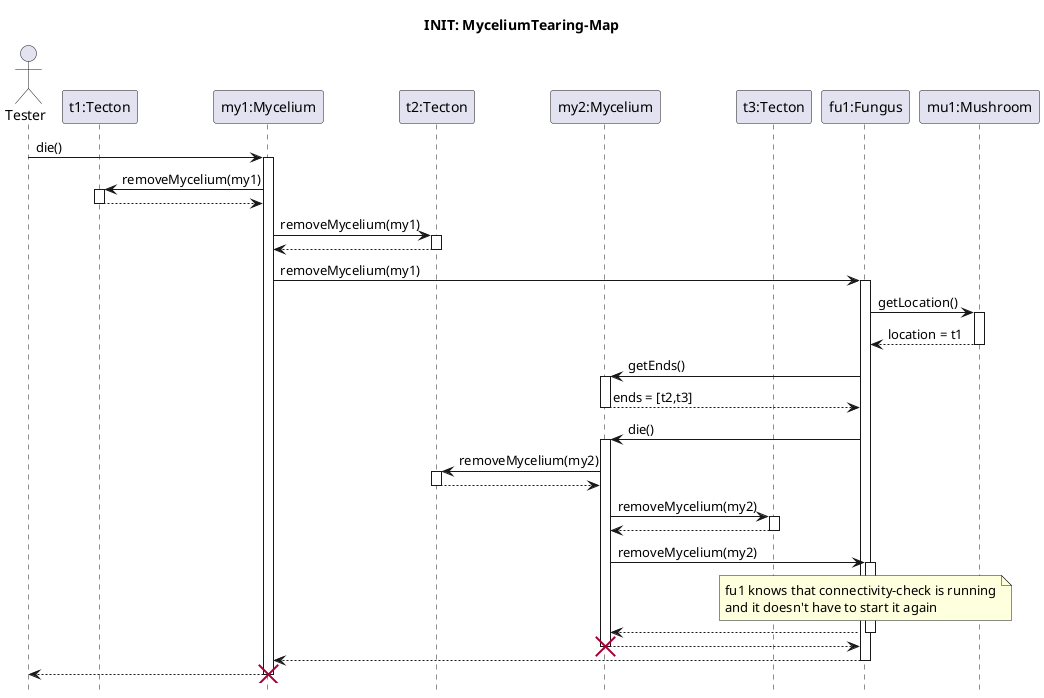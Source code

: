 @startuml Mycelium-tearing/tear
hide footbox

title INIT: MyceliumTearing-Map

actor Tester as S

participant "t1:Tecton" as t1
participant "my1:Mycelium" as my1
participant "t2:Tecton" as t2
participant "my2:Mycelium" as my2
participant "t3:Tecton" as t3
participant "fu1:Fungus" as fu1
participant "mu1:Mushroom" as mu1

S -> my1 : die()
activate my1
    my1 -> t1 : removeMycelium(my1)
    activate t1
    return
    my1 -> t2 : removeMycelium(my1)
    activate t2
    return
    my1 -> fu1 : removeMycelium(my1)
    activate fu1
        fu1 -> mu1 : getLocation()
        activate mu1
        return location = t1
        fu1 -> my2 : getEnds()
        activate my2
        return ends = [t2,t3]
        fu1 -> my2 : die()
        activate my2
            my2 -> t2 : removeMycelium(my2)
            activate t2
            return
            my2 -> t3 : removeMycelium(my2)
            activate t3
            return
            my2 -> fu1 : removeMycelium(my2)
            activate fu1
            note over fu1 : fu1 knows that connectivity-check is running\nand it doesn't have to start it again
            return
        return
        destroy my2
    return
return
destroy my1
@enduml